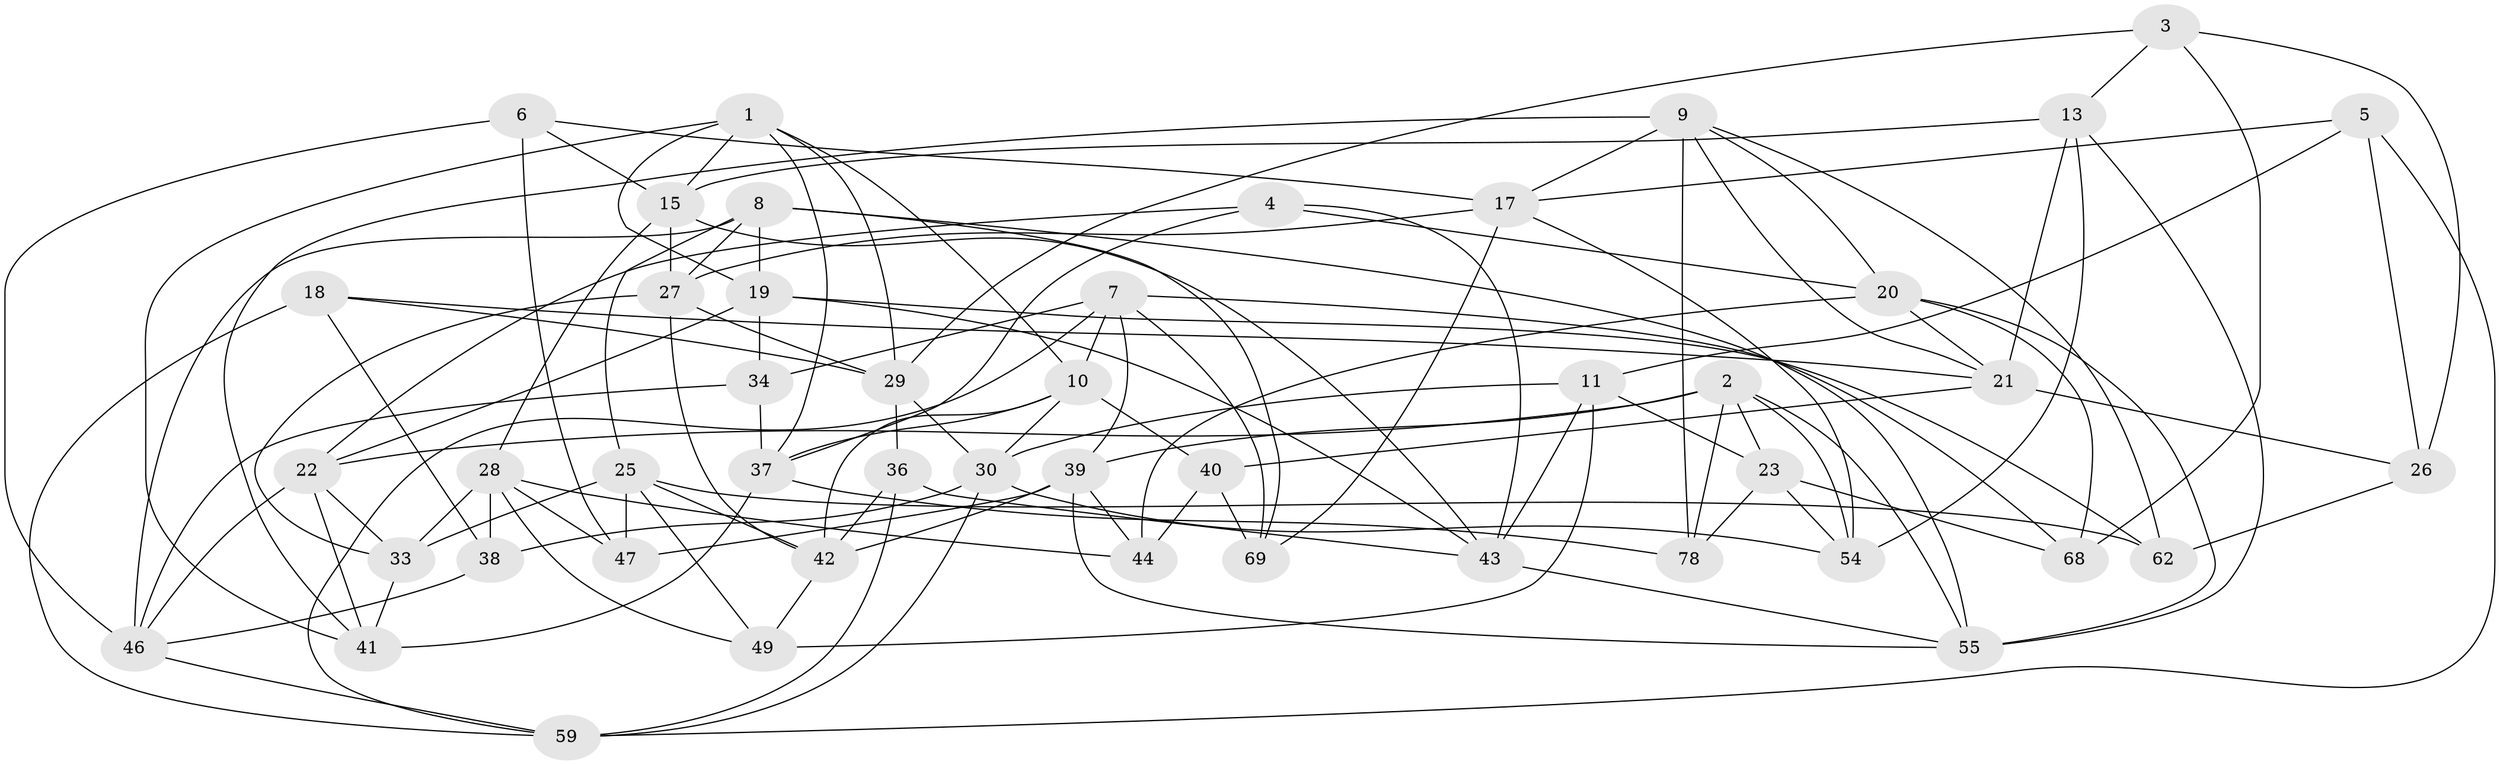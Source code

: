 // original degree distribution, {4: 1.0}
// Generated by graph-tools (version 1.1) at 2025/11/02/27/25 16:11:43]
// undirected, 47 vertices, 121 edges
graph export_dot {
graph [start="1"]
  node [color=gray90,style=filled];
  1 [super="+16"];
  2 [super="+24"];
  3;
  4;
  5;
  6;
  7 [super="+14"];
  8 [super="+12"];
  9 [super="+32"];
  10 [super="+77"];
  11 [super="+51"];
  13 [super="+65"];
  15 [super="+60"];
  17 [super="+73"];
  18;
  19 [super="+63"];
  20 [super="+76"];
  21 [super="+72"];
  22 [super="+50"];
  23 [super="+53"];
  25 [super="+31"];
  26;
  27 [super="+75"];
  28 [super="+35"];
  29 [super="+70"];
  30 [super="+64"];
  33 [super="+61"];
  34;
  36;
  37 [super="+74"];
  38;
  39 [super="+45"];
  40 [super="+58"];
  41 [super="+56"];
  42 [super="+48"];
  43 [super="+52"];
  44;
  46 [super="+67"];
  47;
  49;
  54 [super="+57"];
  55 [super="+79"];
  59 [super="+66"];
  62;
  68;
  69 [super="+71"];
  78;
  1 -- 41;
  1 -- 29;
  1 -- 37;
  1 -- 10;
  1 -- 19;
  1 -- 15;
  2 -- 78;
  2 -- 54;
  2 -- 39;
  2 -- 23;
  2 -- 22;
  2 -- 55;
  3 -- 68;
  3 -- 26;
  3 -- 13;
  3 -- 29;
  4 -- 22;
  4 -- 37;
  4 -- 43;
  4 -- 20;
  5 -- 17;
  5 -- 26;
  5 -- 11;
  5 -- 59;
  6 -- 47;
  6 -- 46;
  6 -- 15;
  6 -- 17;
  7 -- 69;
  7 -- 39;
  7 -- 10;
  7 -- 34;
  7 -- 59;
  7 -- 68;
  8 -- 69;
  8 -- 25;
  8 -- 19;
  8 -- 46;
  8 -- 55;
  8 -- 27;
  9 -- 62;
  9 -- 20;
  9 -- 21;
  9 -- 78;
  9 -- 41;
  9 -- 17;
  10 -- 37;
  10 -- 30;
  10 -- 40;
  10 -- 42;
  11 -- 23 [weight=2];
  11 -- 49;
  11 -- 30;
  11 -- 43;
  13 -- 21;
  13 -- 15;
  13 -- 54 [weight=2];
  13 -- 55;
  15 -- 27;
  15 -- 43;
  15 -- 28;
  17 -- 27;
  17 -- 54;
  17 -- 69;
  18 -- 38;
  18 -- 21;
  18 -- 59;
  18 -- 29;
  19 -- 62;
  19 -- 34;
  19 -- 43;
  19 -- 22;
  20 -- 44;
  20 -- 68;
  20 -- 21;
  20 -- 55;
  21 -- 26;
  21 -- 40;
  22 -- 46;
  22 -- 41;
  22 -- 33;
  23 -- 54;
  23 -- 68;
  23 -- 78;
  25 -- 42;
  25 -- 47;
  25 -- 33;
  25 -- 62;
  25 -- 49;
  26 -- 62;
  27 -- 29;
  27 -- 33;
  27 -- 42;
  28 -- 49;
  28 -- 38;
  28 -- 33;
  28 -- 44;
  28 -- 47;
  29 -- 36;
  29 -- 30;
  30 -- 59;
  30 -- 38;
  30 -- 54;
  33 -- 41 [weight=2];
  34 -- 46;
  34 -- 37;
  36 -- 43;
  36 -- 42;
  36 -- 59;
  37 -- 41;
  37 -- 78;
  38 -- 46;
  39 -- 55;
  39 -- 44;
  39 -- 47;
  39 -- 42;
  40 -- 44;
  40 -- 69 [weight=3];
  42 -- 49;
  43 -- 55;
  46 -- 59;
}
